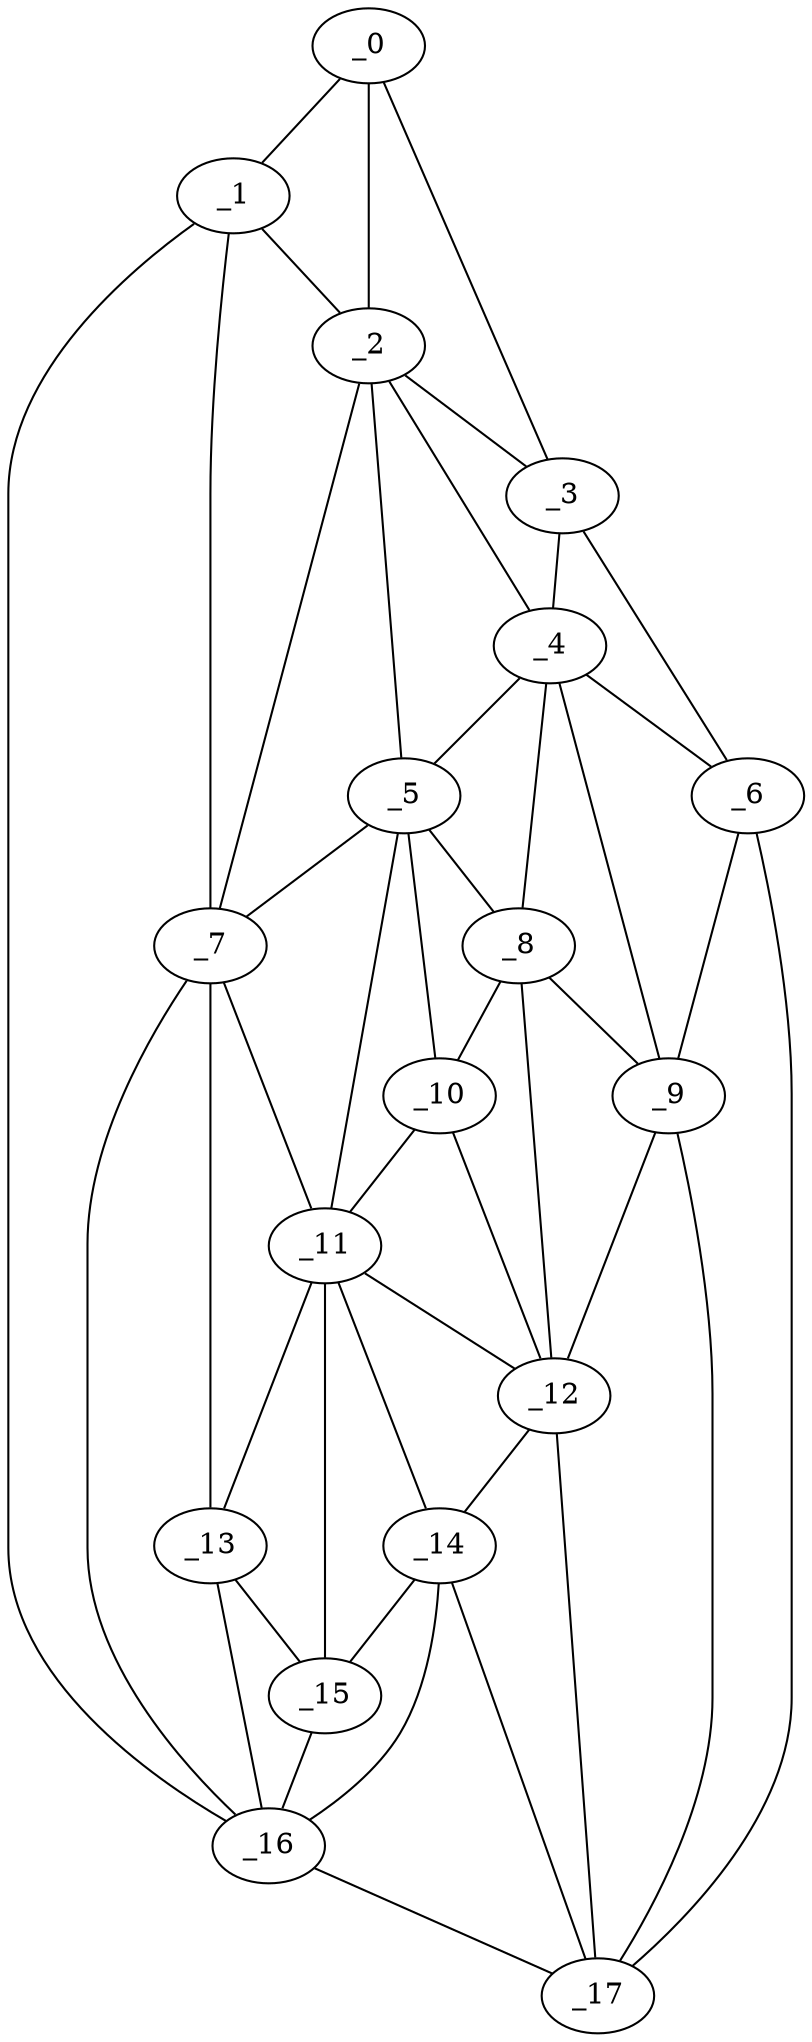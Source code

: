 graph "obj86__345.gxl" {
	_0	 [x=30,
		y=12];
	_1	 [x=37,
		y=12];
	_0 -- _1	 [valence=1];
	_2	 [x=63,
		y=51];
	_0 -- _2	 [valence=1];
	_3	 [x=64,
		y=72];
	_0 -- _3	 [valence=1];
	_1 -- _2	 [valence=2];
	_7	 [x=78,
		y=22];
	_1 -- _7	 [valence=1];
	_16	 [x=100,
		y=13];
	_1 -- _16	 [valence=1];
	_2 -- _3	 [valence=2];
	_4	 [x=66,
		y=59];
	_2 -- _4	 [valence=1];
	_5	 [x=75,
		y=50];
	_2 -- _5	 [valence=2];
	_2 -- _7	 [valence=2];
	_3 -- _4	 [valence=2];
	_6	 [x=75,
		y=71];
	_3 -- _6	 [valence=1];
	_4 -- _5	 [valence=2];
	_4 -- _6	 [valence=2];
	_8	 [x=79,
		y=53];
	_4 -- _8	 [valence=1];
	_9	 [x=81,
		y=61];
	_4 -- _9	 [valence=2];
	_5 -- _7	 [valence=1];
	_5 -- _8	 [valence=1];
	_10	 [x=83,
		y=50];
	_5 -- _10	 [valence=2];
	_11	 [x=89,
		y=39];
	_5 -- _11	 [valence=2];
	_6 -- _9	 [valence=1];
	_17	 [x=100,
		y=61];
	_6 -- _17	 [valence=1];
	_7 -- _11	 [valence=2];
	_13	 [x=90,
		y=21];
	_7 -- _13	 [valence=2];
	_7 -- _16	 [valence=2];
	_8 -- _9	 [valence=1];
	_8 -- _10	 [valence=2];
	_12	 [x=89,
		y=54];
	_8 -- _12	 [valence=2];
	_9 -- _12	 [valence=2];
	_9 -- _17	 [valence=1];
	_10 -- _11	 [valence=1];
	_10 -- _12	 [valence=1];
	_11 -- _12	 [valence=2];
	_11 -- _13	 [valence=1];
	_14	 [x=96,
		y=52];
	_11 -- _14	 [valence=1];
	_15	 [x=97,
		y=19];
	_11 -- _15	 [valence=2];
	_12 -- _14	 [valence=2];
	_12 -- _17	 [valence=1];
	_13 -- _15	 [valence=2];
	_13 -- _16	 [valence=1];
	_14 -- _15	 [valence=1];
	_14 -- _16	 [valence=2];
	_14 -- _17	 [valence=1];
	_15 -- _16	 [valence=1];
	_16 -- _17	 [valence=1];
}
